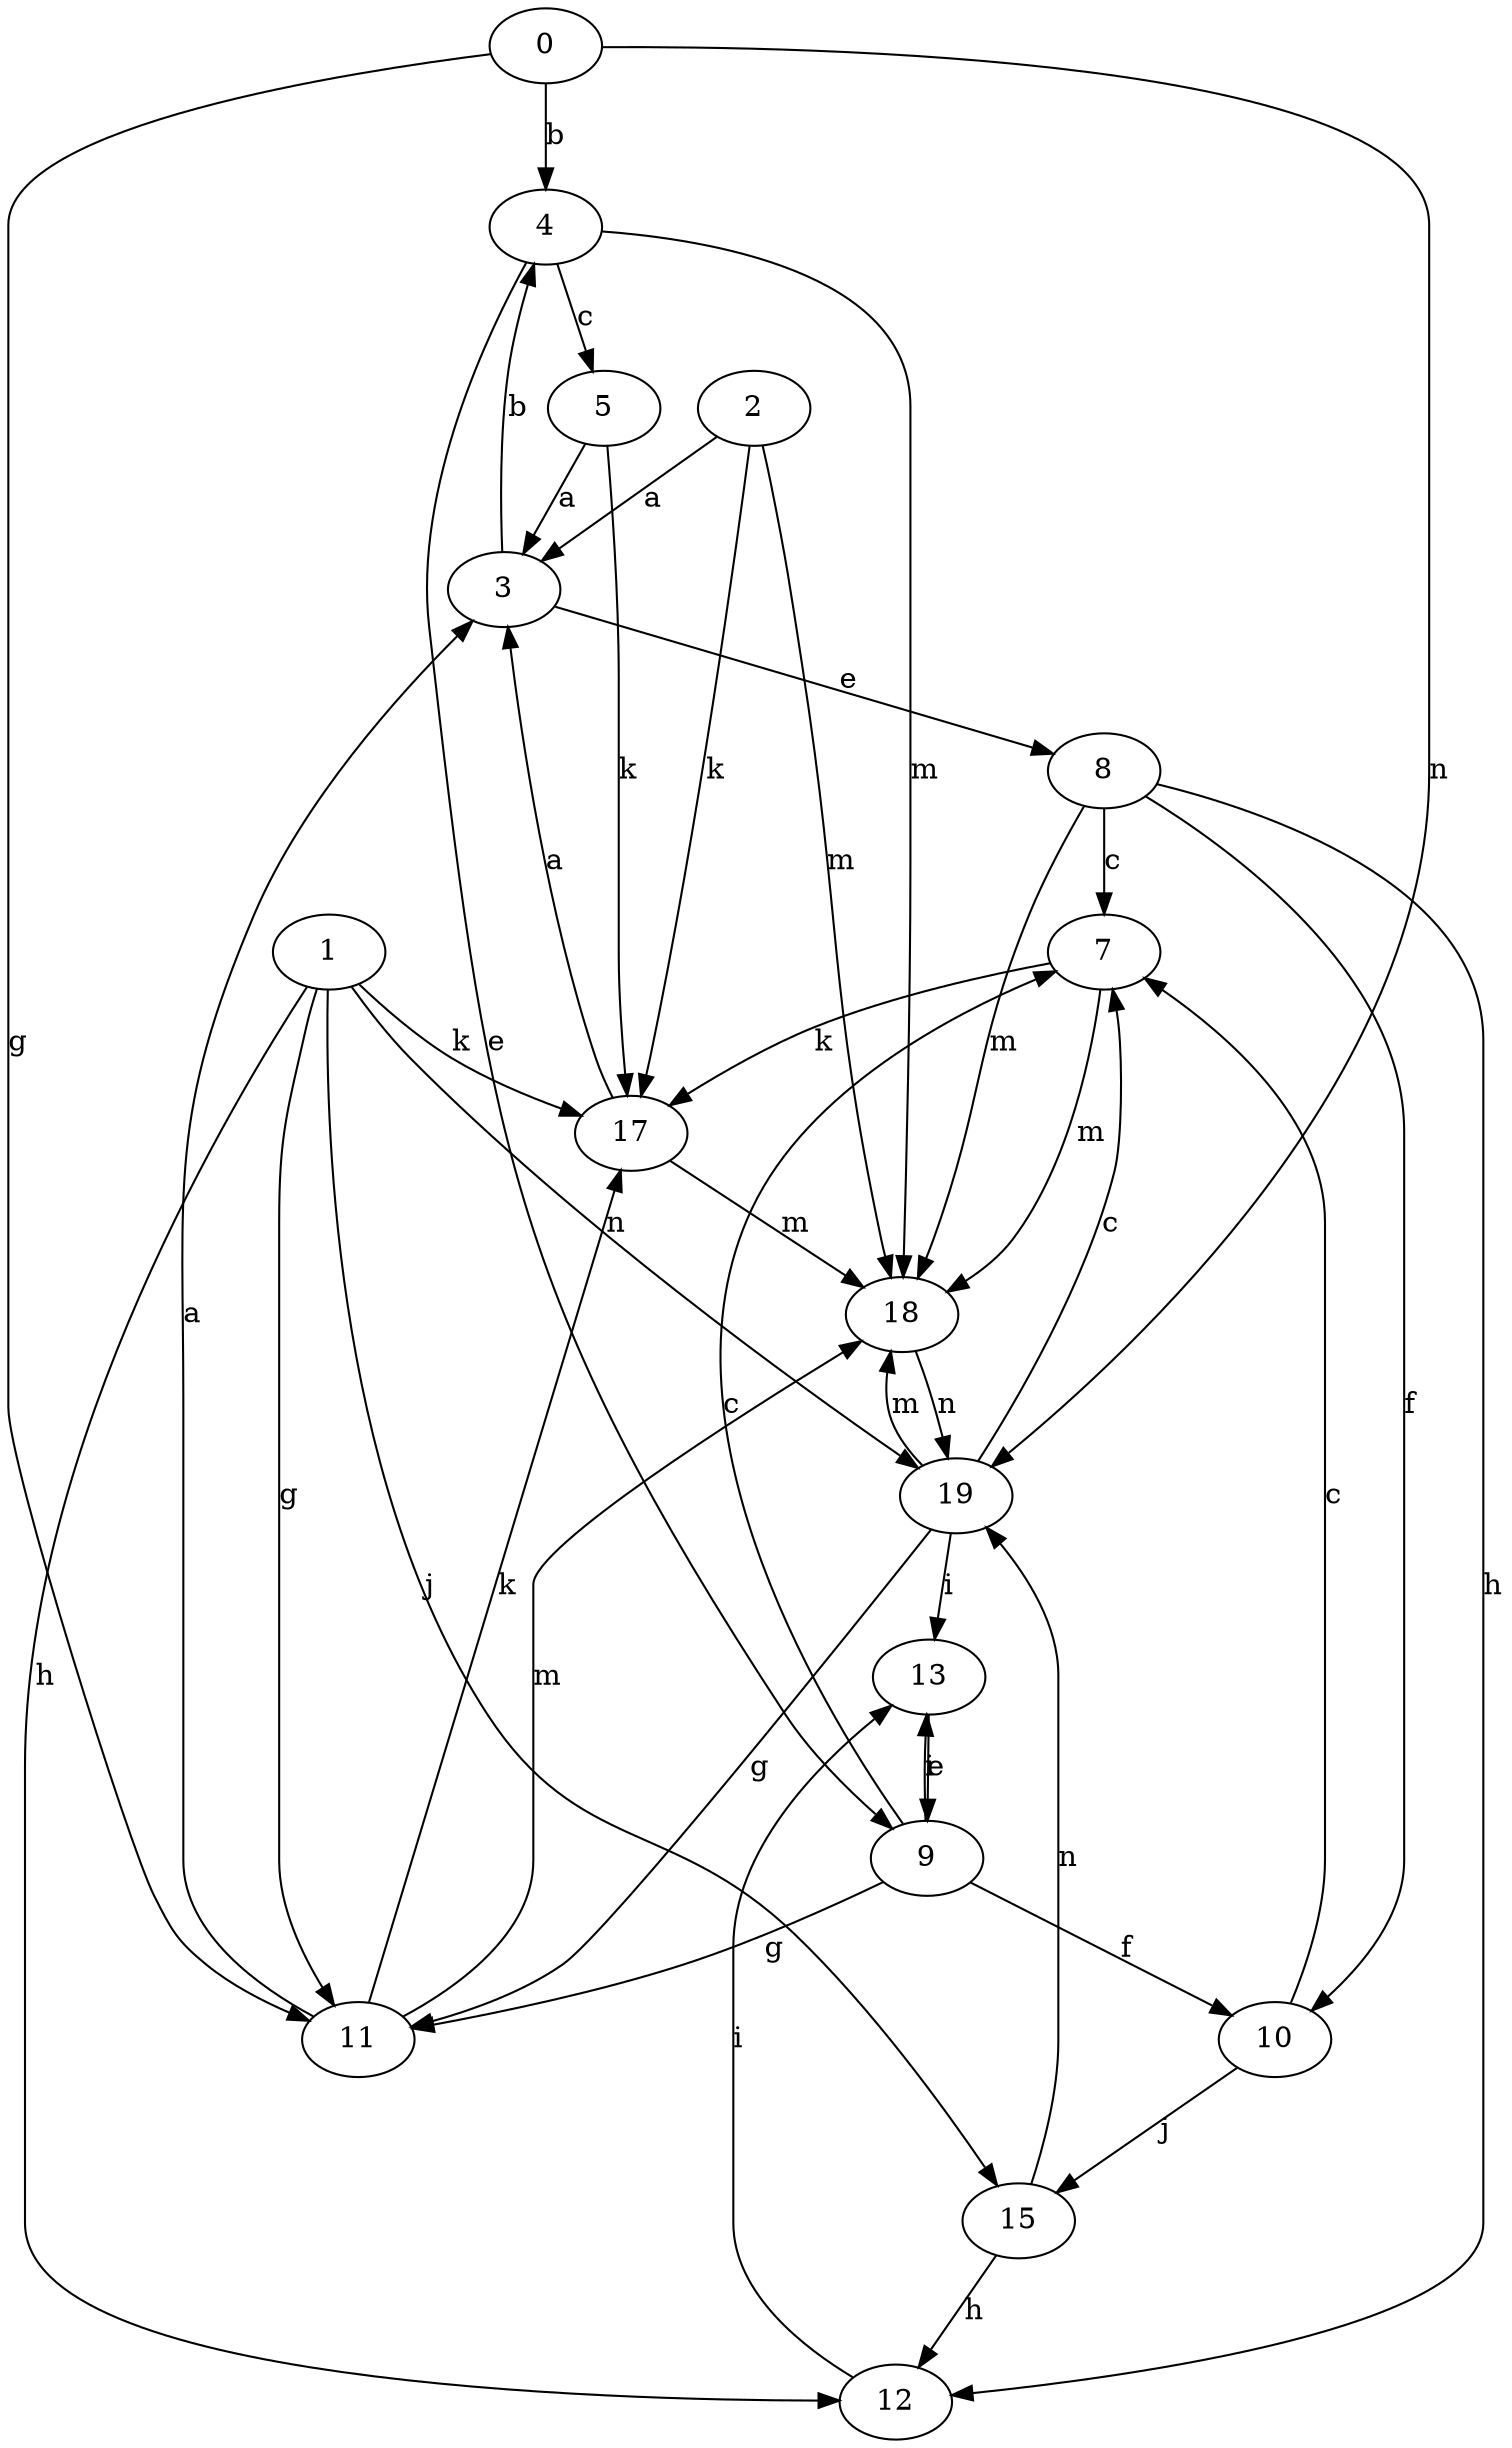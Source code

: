 strict digraph  {
0;
3;
4;
5;
7;
8;
9;
10;
11;
12;
13;
15;
17;
18;
19;
1;
2;
0 -> 4  [label=b];
0 -> 11  [label=g];
0 -> 19  [label=n];
3 -> 4  [label=b];
3 -> 8  [label=e];
4 -> 5  [label=c];
4 -> 9  [label=e];
4 -> 18  [label=m];
5 -> 3  [label=a];
5 -> 17  [label=k];
7 -> 17  [label=k];
7 -> 18  [label=m];
8 -> 7  [label=c];
8 -> 10  [label=f];
8 -> 12  [label=h];
8 -> 18  [label=m];
9 -> 7  [label=c];
9 -> 10  [label=f];
9 -> 11  [label=g];
9 -> 13  [label=i];
10 -> 7  [label=c];
10 -> 15  [label=j];
11 -> 3  [label=a];
11 -> 17  [label=k];
11 -> 18  [label=m];
12 -> 13  [label=i];
13 -> 9  [label=e];
15 -> 12  [label=h];
15 -> 19  [label=n];
17 -> 3  [label=a];
17 -> 18  [label=m];
18 -> 19  [label=n];
19 -> 7  [label=c];
19 -> 11  [label=g];
19 -> 13  [label=i];
19 -> 18  [label=m];
1 -> 11  [label=g];
1 -> 12  [label=h];
1 -> 15  [label=j];
1 -> 17  [label=k];
1 -> 19  [label=n];
2 -> 3  [label=a];
2 -> 17  [label=k];
2 -> 18  [label=m];
}
